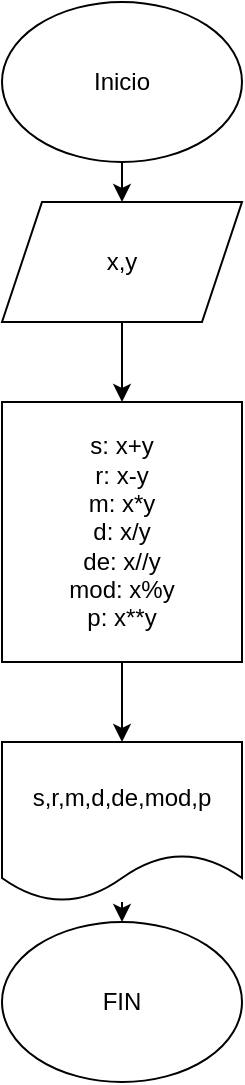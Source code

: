 <mxfile>
    <diagram id="pjEyqr74jkGbR7Uld_na" name="Página-1">
        <mxGraphModel dx="935" dy="546" grid="1" gridSize="10" guides="1" tooltips="1" connect="1" arrows="1" fold="1" page="1" pageScale="1" pageWidth="1654" pageHeight="2336" math="0" shadow="0">
            <root>
                <mxCell id="0"/>
                <mxCell id="1" parent="0"/>
                <mxCell id="4" value="" style="edgeStyle=none;html=1;" edge="1" parent="1" source="2" target="3">
                    <mxGeometry relative="1" as="geometry"/>
                </mxCell>
                <mxCell id="2" value="Inicio" style="ellipse;whiteSpace=wrap;html=1;" vertex="1" parent="1">
                    <mxGeometry x="390" y="60" width="120" height="80" as="geometry"/>
                </mxCell>
                <mxCell id="6" value="" style="edgeStyle=none;html=1;" edge="1" parent="1" source="3" target="5">
                    <mxGeometry relative="1" as="geometry"/>
                </mxCell>
                <mxCell id="3" value="x,y" style="shape=parallelogram;perimeter=parallelogramPerimeter;whiteSpace=wrap;html=1;fixedSize=1;" vertex="1" parent="1">
                    <mxGeometry x="390" y="160" width="120" height="60" as="geometry"/>
                </mxCell>
                <mxCell id="9" value="" style="edgeStyle=none;html=1;" edge="1" parent="1" source="5" target="8">
                    <mxGeometry relative="1" as="geometry"/>
                </mxCell>
                <mxCell id="5" value="s: x+y&lt;br&gt;r: x-y&lt;br&gt;m: x*y&lt;br&gt;d: x/y&lt;br&gt;de: x//y&lt;br&gt;mod: x%y&lt;br&gt;p: x**y" style="rounded=0;whiteSpace=wrap;html=1;" vertex="1" parent="1">
                    <mxGeometry x="390" y="260" width="120" height="130" as="geometry"/>
                </mxCell>
                <mxCell id="11" value="" style="edgeStyle=none;html=1;" edge="1" parent="1" source="8" target="10">
                    <mxGeometry relative="1" as="geometry"/>
                </mxCell>
                <mxCell id="8" value="s,r,m,d,de,mod,p" style="shape=document;whiteSpace=wrap;html=1;boundedLbl=1;" vertex="1" parent="1">
                    <mxGeometry x="390" y="430" width="120" height="80" as="geometry"/>
                </mxCell>
                <mxCell id="10" value="FIN&lt;br&gt;" style="ellipse;whiteSpace=wrap;html=1;" vertex="1" parent="1">
                    <mxGeometry x="390" y="520" width="120" height="80" as="geometry"/>
                </mxCell>
            </root>
        </mxGraphModel>
    </diagram>
</mxfile>